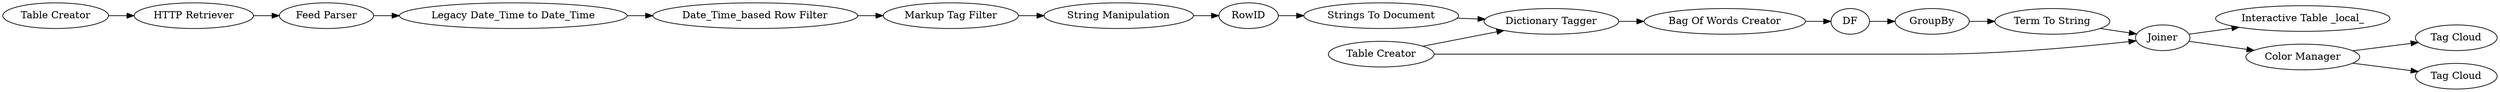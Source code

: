 digraph {
	2 [label="HTTP Retriever"]
	3 [label="Feed Parser"]
	4 [label="Table Creator"]
	7 [label="Markup Tag Filter"]
	12 [label=RowID]
	16 [label="Interactive Table _local_"]
	17 [label="Strings To Document"]
	18 [label="Bag Of Words Creator"]
	21 [label="String Manipulation"]
	27 [label="Color Manager"]
	39 [label="Tag Cloud"]
	42 [label="Dictionary Tagger"]
	44 [label=Joiner]
	45 [label="Term To String"]
	48 [label=DF]
	49 [label=GroupBy]
	58 [label="Tag Cloud"]
	263 [label="Date_Time_based Row Filter"]
	265 [label="Legacy Date_Time to Date_Time"]
	266 [label="Table Creator"]
	2 -> 3
	3 -> 265
	4 -> 44
	4 -> 42
	7 -> 21
	12 -> 17
	17 -> 42
	18 -> 48
	21 -> 12
	27 -> 58
	27 -> 39
	42 -> 18
	44 -> 27
	44 -> 16
	45 -> 44
	48 -> 49
	49 -> 45
	263 -> 7
	265 -> 263
	266 -> 2
	rankdir=LR
}
